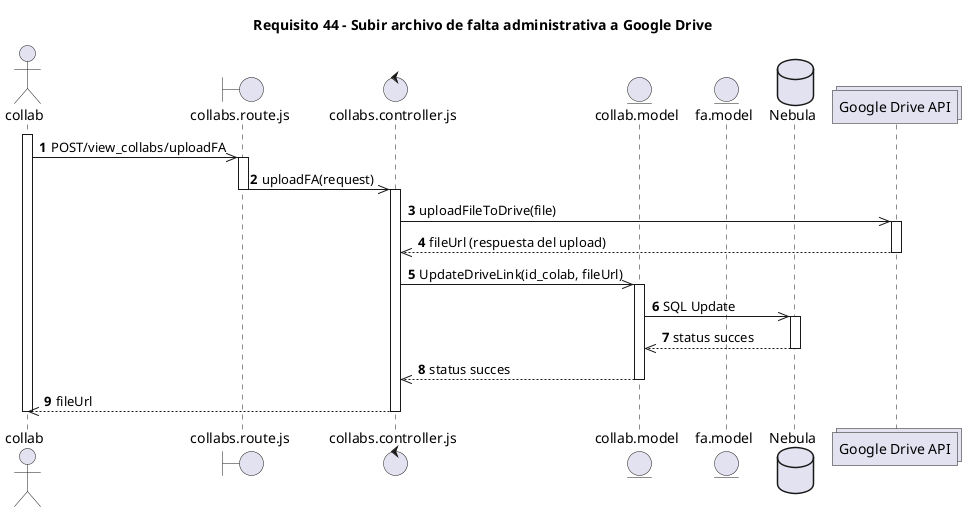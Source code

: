 @startuml Req_44 
title Requisito 44 - Subir archivo de falta administrativa a Google Drive
autonumber

actor collab
boundary collabs.route.js as collabRoute
control collabs.controller.js as collabsController
entity collab.model as collabModel
entity fa.model as faModel
database Nebula as nebula
collections "Google Drive API" as Google

activate collab 
collab ->> collabRoute : POST/view_collabs/uploadFA


activate collabRoute 
collabRoute ->> collabsController : uploadFA(request)
deactivate collabRoute

activate collabsController
collabsController ->> Google : uploadFileToDrive(file)

activate Google
Google -->> collabsController : fileUrl (respuesta del upload)

deactivate Google

collabsController ->> collabModel : UpdateDriveLink(id_colab, fileUrl)

activate collabModel 
collabModel ->> nebula : SQL Update 

activate nebula 
nebula -->> collabModel :status succes
deactivate nebula

collabModel -->> collabsController: status succes
deactivate collabModel

collabsController -->> collab : fileUrl
deactivate collabsController 
deactivate collab
@enduml   